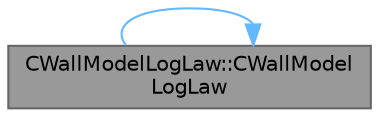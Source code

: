 digraph "CWallModelLogLaw::CWallModelLogLaw"
{
 // LATEX_PDF_SIZE
  bgcolor="transparent";
  edge [fontname=Helvetica,fontsize=10,labelfontname=Helvetica,labelfontsize=10];
  node [fontname=Helvetica,fontsize=10,shape=box,height=0.2,width=0.4];
  rankdir="RL";
  Node1 [id="Node000001",label="CWallModelLogLaw::CWallModel\lLogLaw",height=0.2,width=0.4,color="gray40", fillcolor="grey60", style="filled", fontcolor="black",tooltip="Constructor of the class, which initializes the object."];
  Node1 -> Node1 [id="edge1_Node000001_Node000001",dir="back",color="steelblue1",style="solid",tooltip=" "];
}
